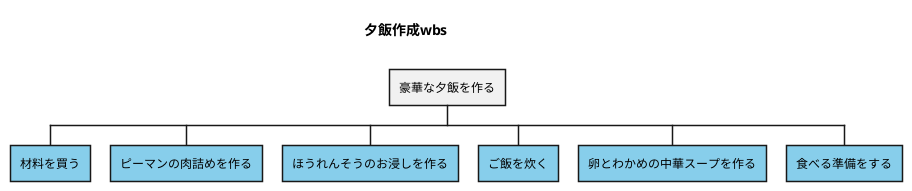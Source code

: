 @startwbs 豪華な夕飯
title
夕飯作成wbs

endtitle
* 豪華な夕飯を作る
**[#SkyBlue] 材料を買う
**[#SkyBlue] ピーマンの肉詰めを作る
**[#SkyBlue] ほうれんそうのお浸しを作る
**[#SkyBlue] ご飯を炊く
**[#SkyBlue] 卵とわかめの中華スープを作る
**[#SkyBlue] 食べる準備をする

@endwbs
